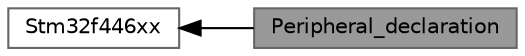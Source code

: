 digraph "Peripheral_declaration"
{
 // LATEX_PDF_SIZE
  bgcolor="transparent";
  edge [fontname=Helvetica,fontsize=10,labelfontname=Helvetica,labelfontsize=10];
  node [fontname=Helvetica,fontsize=10,shape=box,height=0.2,width=0.4];
  rankdir=LR;
  Node1 [id="Node000001",label="Peripheral_declaration",height=0.2,width=0.4,color="gray40", fillcolor="grey60", style="filled", fontcolor="black",tooltip=" "];
  Node2 [id="Node000002",label="Stm32f446xx",height=0.2,width=0.4,color="grey40", fillcolor="white", style="filled",URL="$group__stm32f446xx.html",tooltip=" "];
  Node2->Node1 [shape=plaintext, dir="back", style="solid"];
}
